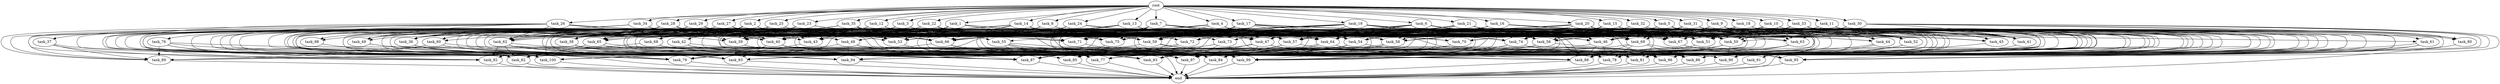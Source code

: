 digraph G {
  task_15 [size="8.012006e+11"];
  task_77 [size="6.911666e+11"];
  task_62 [size="1.530801e+11"];
  task_59 [size="8.783214e+11"];
  task_20 [size="8.512713e+11"];
  task_17 [size="2.576566e+11"];
  task_89 [size="2.358167e+11"];
  task_24 [size="3.608187e+11"];
  task_92 [size="8.306938e+11"];
  task_85 [size="5.767324e+11"];
  task_23 [size="9.074156e+11"];
  task_73 [size="2.250594e+11"];
  task_63 [size="6.234378e+11"];
  task_45 [size="3.943841e+11"];
  task_11 [size="6.612125e+11"];
  task_13 [size="5.993119e+10"];
  task_54 [size="1.515598e+11"];
  task_58 [size="1.266164e+11"];
  task_55 [size="4.137404e+11"];
  task_60 [size="7.346289e+10"];
  task_61 [size="7.215369e+11"];
  task_56 [size="9.229907e+11"];
  task_16 [size="1.857710e+11"];
  task_30 [size="4.121085e+11"];
  task_76 [size="6.670622e+11"];
  task_74 [size="6.796717e+11"];
  task_47 [size="5.123116e+11"];
  task_81 [size="5.342131e+11"];
  task_34 [size="5.545396e+11"];
  task_25 [size="6.998773e+11"];
  task_44 [size="1.787285e+11"];
  task_67 [size="4.293946e+11"];
  task_29 [size="2.900092e+11"];
  end [size="0.000000e+00"];
  task_66 [size="9.654308e+11"];
  task_2 [size="6.753584e+11"];
  task_4 [size="6.726458e+11"];
  task_86 [size="9.983026e+10"];
  task_64 [size="8.658939e+11"];
  task_36 [size="8.803283e+11"];
  task_71 [size="3.832215e+11"];
  task_94 [size="3.690417e+11"];
  task_95 [size="5.542474e+11"];
  task_96 [size="9.251779e+11"];
  task_48 [size="1.510182e+11"];
  task_53 [size="6.102340e+11"];
  task_5 [size="5.537204e+11"];
  task_79 [size="7.548305e+11"];
  task_52 [size="7.878700e+11"];
  task_31 [size="9.270374e+11"];
  task_1 [size="3.921093e+11"];
  task_82 [size="5.070493e+11"];
  task_19 [size="3.463830e+11"];
  task_40 [size="4.317681e+11"];
  task_57 [size="3.766042e+11"];
  task_83 [size="6.329411e+11"];
  task_6 [size="7.512004e+10"];
  task_80 [size="9.020094e+11"];
  task_22 [size="6.037704e+11"];
  task_99 [size="2.997765e+11"];
  task_100 [size="6.903469e+11"];
  task_84 [size="2.484287e+11"];
  task_90 [size="6.578441e+11"];
  task_49 [size="7.014193e+11"];
  task_3 [size="5.295181e+11"];
  task_14 [size="4.792635e+11"];
  task_18 [size="3.180794e+11"];
  task_42 [size="1.405671e+11"];
  task_10 [size="2.179697e+11"];
  task_70 [size="3.073289e+10"];
  task_78 [size="7.733229e+09"];
  task_50 [size="2.243819e+11"];
  task_21 [size="1.669126e+11"];
  task_32 [size="7.328364e+11"];
  task_51 [size="3.443898e+11"];
  task_46 [size="2.214167e+11"];
  task_12 [size="3.336539e+11"];
  task_9 [size="2.245092e+11"];
  task_93 [size="2.966108e+11"];
  task_43 [size="6.239391e+11"];
  task_26 [size="7.807223e+11"];
  task_41 [size="8.525766e+11"];
  task_27 [size="4.439223e+11"];
  task_68 [size="2.438864e+11"];
  task_65 [size="3.812045e+11"];
  task_39 [size="8.863581e+11"];
  task_38 [size="1.036790e+11"];
  task_72 [size="7.035950e+11"];
  task_98 [size="7.146699e+11"];
  task_28 [size="1.837014e+11"];
  task_69 [size="4.605800e+11"];
  task_88 [size="6.229682e+11"];
  task_91 [size="8.644422e+11"];
  task_8 [size="7.680579e+11"];
  task_75 [size="6.022053e+11"];
  task_33 [size="4.374254e+11"];
  root [size="0.000000e+00"];
  task_7 [size="5.280247e+11"];
  task_87 [size="9.483466e+11"];
  task_35 [size="5.203794e+11"];
  task_97 [size="9.469675e+11"];
  task_37 [size="6.704461e+11"];

  task_15 -> task_84 [size="1.182994e+07"];
  task_15 -> task_77 [size="4.607777e+07"];
  task_15 -> task_40 [size="2.539812e+07"];
  task_15 -> task_50 [size="1.495879e+07"];
  task_15 -> task_44 [size="2.553264e+07"];
  task_15 -> task_93 [size="2.966108e+07"];
  task_15 -> task_43 [size="4.799531e+07"];
  task_15 -> task_41 [size="9.473073e+07"];
  task_15 -> task_100 [size="4.060864e+07"];
  task_15 -> task_52 [size="1.125529e+08"];
  task_15 -> task_75 [size="6.022053e+07"];
  task_15 -> task_57 [size="2.510695e+07"];
  task_15 -> task_56 [size="1.153738e+08"];
  task_15 -> task_39 [size="8.057801e+07"];
  task_15 -> task_90 [size="4.111526e+07"];
  task_15 -> task_46 [size="2.012879e+07"];
  task_15 -> task_74 [size="6.178833e+07"];
  task_15 -> task_86 [size="6.655351e+06"];
  task_15 -> task_51 [size="2.459927e+07"];
  task_77 -> end [size="1.000000e-12"];
  task_62 -> task_92 [size="9.229931e+07"];
  task_62 -> task_82 [size="5.633882e+07"];
  task_62 -> task_87 [size="4.991298e+07"];
  task_62 -> task_77 [size="4.607777e+07"];
  task_62 -> task_83 [size="4.521008e+07"];
  task_62 -> task_86 [size="6.655351e+06"];
  task_62 -> task_97 [size="5.570397e+07"];
  task_59 -> task_81 [size="4.856483e+07"];
  task_59 -> task_99 [size="1.498883e+07"];
  task_59 -> task_100 [size="4.060864e+07"];
  task_20 -> task_87 [size="4.991298e+07"];
  task_20 -> task_54 [size="8.915285e+06"];
  task_20 -> task_40 [size="2.539812e+07"];
  task_20 -> task_91 [size="8.644422e+08"];
  task_20 -> task_44 [size="2.553264e+07"];
  task_20 -> task_58 [size="7.913526e+06"];
  task_20 -> task_94 [size="3.690417e+07"];
  task_20 -> task_57 [size="2.510695e+07"];
  task_20 -> task_69 [size="3.542923e+07"];
  task_20 -> task_66 [size="6.895934e+07"];
  task_20 -> task_83 [size="4.521008e+07"];
  task_20 -> task_52 [size="1.125529e+08"];
  task_20 -> task_73 [size="5.626485e+07"];
  task_20 -> task_72 [size="1.172658e+08"];
  task_20 -> task_90 [size="4.111526e+07"];
  task_20 -> task_74 [size="6.178833e+07"];
  task_20 -> task_86 [size="6.655351e+06"];
  task_20 -> task_97 [size="5.570397e+07"];
  task_17 -> task_64 [size="5.093494e+07"];
  task_17 -> task_71 [size="2.947857e+07"];
  task_17 -> task_54 [size="8.915285e+06"];
  task_17 -> task_88 [size="4.792063e+07"];
  task_17 -> task_59 [size="1.097902e+08"];
  task_17 -> task_50 [size="1.495879e+07"];
  task_17 -> task_83 [size="4.521008e+07"];
  task_17 -> task_94 [size="3.690417e+07"];
  task_17 -> task_75 [size="6.022053e+07"];
  task_17 -> task_53 [size="7.627925e+07"];
  task_17 -> task_66 [size="6.895934e+07"];
  task_17 -> task_47 [size="6.403895e+07"];
  task_17 -> task_51 [size="2.459927e+07"];
  task_17 -> task_96 [size="1.321683e+08"];
  task_17 -> task_69 [size="3.542923e+07"];
  task_17 -> task_70 [size="5.122149e+06"];
  task_17 -> task_49 [size="1.753548e+08"];
  task_17 -> task_63 [size="6.927087e+07"];
  task_17 -> task_73 [size="5.626485e+07"];
  task_17 -> task_38 [size="1.151989e+07"];
  task_89 -> end [size="1.000000e-12"];
  task_24 -> task_64 [size="5.093494e+07"];
  task_24 -> task_71 [size="2.947857e+07"];
  task_24 -> task_84 [size="1.182994e+07"];
  task_24 -> task_40 [size="2.539812e+07"];
  task_24 -> task_50 [size="1.495879e+07"];
  task_24 -> task_57 [size="2.510695e+07"];
  task_24 -> task_78 [size="6.444357e+05"];
  task_24 -> task_43 [size="4.799531e+07"];
  task_24 -> task_58 [size="7.913526e+06"];
  task_24 -> task_65 [size="2.722889e+07"];
  task_24 -> task_39 [size="8.057801e+07"];
  task_24 -> task_96 [size="1.321683e+08"];
  task_92 -> end [size="1.000000e-12"];
  task_85 -> end [size="1.000000e-12"];
  task_23 -> task_68 [size="4.064773e+07"];
  task_23 -> task_65 [size="2.722889e+07"];
  task_23 -> task_67 [size="3.303035e+07"];
  task_23 -> task_39 [size="8.057801e+07"];
  task_23 -> task_62 [size="1.093429e+07"];
  task_23 -> task_69 [size="3.542923e+07"];
  task_23 -> task_49 [size="1.753548e+08"];
  task_23 -> task_43 [size="4.799531e+07"];
  task_23 -> task_74 [size="6.178833e+07"];
  task_23 -> task_92 [size="9.229931e+07"];
  task_73 -> task_94 [size="3.690417e+07"];
  task_73 -> task_99 [size="1.498883e+07"];
  task_73 -> task_87 [size="4.991298e+07"];
  task_73 -> task_97 [size="5.570397e+07"];
  task_63 -> task_81 [size="4.856483e+07"];
  task_63 -> task_78 [size="6.444357e+05"];
  task_63 -> task_77 [size="4.607777e+07"];
  task_63 -> task_87 [size="4.991298e+07"];
  task_45 -> end [size="1.000000e-12"];
  task_11 -> task_45 [size="3.286534e+07"];
  task_11 -> task_64 [size="5.093494e+07"];
  task_11 -> task_67 [size="3.303035e+07"];
  task_11 -> task_54 [size="8.915285e+06"];
  task_11 -> task_58 [size="7.913526e+06"];
  task_11 -> task_80 [size="2.255024e+08"];
  task_11 -> task_52 [size="1.125529e+08"];
  task_11 -> task_84 [size="1.182994e+07"];
  task_11 -> task_46 [size="2.012879e+07"];
  task_11 -> task_63 [size="6.927087e+07"];
  task_11 -> task_86 [size="6.655351e+06"];
  task_11 -> task_97 [size="5.570397e+07"];
  task_13 -> task_77 [size="4.607777e+07"];
  task_13 -> task_54 [size="8.915285e+06"];
  task_13 -> task_40 [size="2.539812e+07"];
  task_13 -> task_58 [size="7.913526e+06"];
  task_13 -> task_43 [size="4.799531e+07"];
  task_13 -> task_41 [size="9.473073e+07"];
  task_13 -> task_84 [size="1.182994e+07"];
  task_13 -> task_74 [size="6.178833e+07"];
  task_13 -> task_62 [size="1.093429e+07"];
  task_13 -> task_48 [size="5.033938e+07"];
  task_13 -> task_75 [size="6.022053e+07"];
  task_13 -> task_65 [size="2.722889e+07"];
  task_13 -> task_67 [size="3.303035e+07"];
  task_13 -> task_69 [size="3.542923e+07"];
  task_13 -> task_97 [size="5.570397e+07"];
  task_13 -> task_46 [size="2.012879e+07"];
  task_13 -> task_47 [size="6.403895e+07"];
  task_13 -> task_51 [size="2.459927e+07"];
  task_54 -> task_82 [size="5.633882e+07"];
  task_54 -> task_83 [size="4.521008e+07"];
  task_54 -> task_87 [size="4.991298e+07"];
  task_54 -> task_84 [size="1.182994e+07"];
  task_54 -> task_88 [size="4.792063e+07"];
  task_58 -> task_99 [size="1.498883e+07"];
  task_58 -> task_100 [size="4.060864e+07"];
  task_55 -> task_99 [size="1.498883e+07"];
  task_55 -> task_87 [size="4.991298e+07"];
  task_55 -> task_77 [size="4.607777e+07"];
  task_55 -> task_90 [size="4.111526e+07"];
  task_55 -> task_78 [size="6.444357e+05"];
  task_55 -> task_83 [size="4.521008e+07"];
  task_60 -> task_94 [size="3.690417e+07"];
  task_60 -> task_84 [size="1.182994e+07"];
  task_60 -> task_89 [size="2.947709e+07"];
  task_61 -> task_95 [size="9.237456e+07"];
  task_61 -> task_99 [size="1.498883e+07"];
  task_61 -> task_90 [size="4.111526e+07"];
  task_56 -> task_99 [size="1.498883e+07"];
  task_56 -> task_86 [size="6.655351e+06"];
  task_56 -> task_79 [size="6.862096e+07"];
  task_16 -> task_82 [size="5.633882e+07"];
  task_16 -> task_71 [size="2.947857e+07"];
  task_16 -> task_51 [size="2.459927e+07"];
  task_16 -> task_54 [size="8.915285e+06"];
  task_16 -> task_50 [size="1.495879e+07"];
  task_16 -> task_93 [size="2.966108e+07"];
  task_16 -> task_43 [size="4.799531e+07"];
  task_16 -> task_41 [size="9.473073e+07"];
  task_16 -> task_63 [size="6.927087e+07"];
  task_16 -> task_75 [size="6.022053e+07"];
  task_16 -> task_67 [size="3.303035e+07"];
  task_16 -> task_96 [size="1.321683e+08"];
  task_16 -> task_52 [size="1.125529e+08"];
  task_16 -> task_73 [size="5.626485e+07"];
  task_16 -> task_74 [size="6.178833e+07"];
  task_16 -> task_47 [size="6.403895e+07"];
  task_30 -> task_64 [size="5.093494e+07"];
  task_30 -> task_58 [size="7.913526e+06"];
  task_30 -> task_50 [size="1.495879e+07"];
  task_30 -> task_78 [size="6.444357e+05"];
  task_30 -> task_41 [size="9.473073e+07"];
  task_30 -> task_100 [size="4.060864e+07"];
  task_30 -> task_80 [size="2.255024e+08"];
  task_30 -> task_61 [size="3.607684e+08"];
  task_30 -> task_66 [size="6.895934e+07"];
  task_30 -> task_67 [size="3.303035e+07"];
  task_30 -> task_70 [size="5.122149e+06"];
  task_30 -> task_90 [size="4.111526e+07"];
  task_76 -> task_92 [size="9.229931e+07"];
  task_76 -> task_81 [size="4.856483e+07"];
  task_76 -> task_94 [size="3.690417e+07"];
  task_76 -> task_100 [size="4.060864e+07"];
  task_76 -> task_89 [size="2.947709e+07"];
  task_74 -> task_90 [size="4.111526e+07"];
  task_74 -> task_84 [size="1.182994e+07"];
  task_74 -> task_97 [size="5.570397e+07"];
  task_47 -> task_99 [size="1.498883e+07"];
  task_47 -> task_87 [size="4.991298e+07"];
  task_47 -> task_96 [size="1.321683e+08"];
  task_47 -> task_90 [size="4.111526e+07"];
  task_47 -> task_97 [size="5.570397e+07"];
  task_47 -> task_89 [size="2.947709e+07"];
  task_81 -> end [size="1.000000e-12"];
  task_34 -> task_92 [size="9.229931e+07"];
  task_34 -> task_82 [size="5.633882e+07"];
  task_34 -> task_66 [size="6.895934e+07"];
  task_34 -> task_87 [size="4.991298e+07"];
  task_34 -> task_40 [size="2.539812e+07"];
  task_34 -> task_46 [size="2.012879e+07"];
  task_34 -> task_71 [size="2.947857e+07"];
  task_34 -> task_43 [size="4.799531e+07"];
  task_34 -> task_74 [size="6.178833e+07"];
  task_34 -> task_100 [size="4.060864e+07"];
  task_25 -> task_64 [size="5.093494e+07"];
  task_25 -> task_39 [size="8.057801e+07"];
  task_25 -> task_54 [size="8.915285e+06"];
  task_25 -> task_62 [size="1.093429e+07"];
  task_25 -> task_70 [size="5.122149e+06"];
  task_25 -> task_57 [size="2.510695e+07"];
  task_25 -> task_40 [size="2.539812e+07"];
  task_25 -> task_43 [size="4.799531e+07"];
  task_25 -> task_68 [size="4.064773e+07"];
  task_25 -> task_100 [size="4.060864e+07"];
  task_25 -> task_75 [size="6.022053e+07"];
  task_25 -> task_99 [size="1.498883e+07"];
  task_25 -> task_51 [size="2.459927e+07"];
  task_25 -> task_49 [size="1.753548e+08"];
  task_25 -> task_98 [size="3.573350e+08"];
  task_25 -> task_87 [size="4.991298e+07"];
  task_44 -> task_86 [size="6.655351e+06"];
  task_44 -> task_88 [size="4.792063e+07"];
  task_67 -> task_95 [size="9.237456e+07"];
  task_29 -> task_64 [size="5.093494e+07"];
  task_29 -> task_36 [size="1.467214e+08"];
  task_29 -> task_81 [size="4.856483e+07"];
  task_29 -> task_99 [size="1.498883e+07"];
  task_29 -> task_40 [size="2.539812e+07"];
  task_29 -> task_57 [size="2.510695e+07"];
  task_29 -> task_93 [size="2.966108e+07"];
  task_29 -> task_100 [size="4.060864e+07"];
  task_29 -> task_65 [size="2.722889e+07"];
  task_29 -> task_56 [size="1.153738e+08"];
  task_29 -> task_79 [size="6.862096e+07"];
  task_29 -> task_72 [size="1.172658e+08"];
  task_29 -> task_53 [size="7.627925e+07"];
  task_29 -> task_47 [size="6.403895e+07"];
  task_66 -> task_97 [size="5.570397e+07"];
  task_66 -> task_79 [size="6.862096e+07"];
  task_66 -> task_77 [size="4.607777e+07"];
  task_66 -> task_84 [size="1.182994e+07"];
  task_66 -> task_83 [size="4.521008e+07"];
  task_2 -> task_42 [size="1.405671e+08"];
  task_2 -> task_77 [size="4.607777e+07"];
  task_2 -> task_60 [size="2.448763e+07"];
  task_2 -> task_39 [size="8.057801e+07"];
  task_2 -> task_58 [size="7.913526e+06"];
  task_2 -> task_78 [size="6.444357e+05"];
  task_2 -> task_84 [size="1.182994e+07"];
  task_2 -> task_62 [size="1.093429e+07"];
  task_2 -> task_99 [size="1.498883e+07"];
  task_2 -> task_79 [size="6.862096e+07"];
  task_2 -> task_67 [size="3.303035e+07"];
  task_2 -> task_83 [size="4.521008e+07"];
  task_2 -> task_88 [size="4.792063e+07"];
  task_2 -> task_53 [size="7.627925e+07"];
  task_2 -> task_97 [size="5.570397e+07"];
  task_4 -> task_64 [size="5.093494e+07"];
  task_4 -> task_36 [size="1.467214e+08"];
  task_4 -> task_67 [size="3.303035e+07"];
  task_4 -> task_54 [size="8.915285e+06"];
  task_4 -> task_59 [size="1.097902e+08"];
  task_4 -> task_55 [size="2.068702e+08"];
  task_4 -> task_74 [size="6.178833e+07"];
  task_4 -> task_48 [size="5.033938e+07"];
  task_4 -> task_53 [size="7.627925e+07"];
  task_4 -> task_66 [size="6.895934e+07"];
  task_4 -> task_84 [size="1.182994e+07"];
  task_4 -> task_50 [size="1.495879e+07"];
  task_4 -> task_69 [size="3.542923e+07"];
  task_4 -> task_56 [size="1.153738e+08"];
  task_4 -> task_98 [size="3.573350e+08"];
  task_4 -> task_86 [size="6.655351e+06"];
  task_86 -> end [size="1.000000e-12"];
  task_64 -> task_84 [size="1.182994e+07"];
  task_64 -> task_86 [size="6.655351e+06"];
  task_64 -> task_87 [size="4.991298e+07"];
  task_36 -> task_94 [size="3.690417e+07"];
  task_36 -> task_77 [size="4.607777e+07"];
  task_36 -> task_100 [size="4.060864e+07"];
  task_71 -> end [size="1.000000e-12"];
  task_94 -> end [size="1.000000e-12"];
  task_95 -> end [size="1.000000e-12"];
  task_96 -> end [size="1.000000e-12"];
  task_48 -> task_87 [size="4.991298e+07"];
  task_48 -> task_88 [size="4.792063e+07"];
  task_48 -> task_94 [size="3.690417e+07"];
  task_48 -> task_84 [size="1.182994e+07"];
  task_48 -> task_89 [size="2.947709e+07"];
  task_53 -> task_87 [size="4.991298e+07"];
  task_5 -> task_45 [size="3.286534e+07"];
  task_5 -> task_64 [size="5.093494e+07"];
  task_5 -> task_67 [size="3.303035e+07"];
  task_5 -> task_77 [size="4.607777e+07"];
  task_5 -> task_40 [size="2.539812e+07"];
  task_5 -> task_70 [size="5.122149e+06"];
  task_5 -> task_79 [size="6.862096e+07"];
  task_5 -> task_75 [size="6.022053e+07"];
  task_5 -> task_50 [size="1.495879e+07"];
  task_5 -> task_56 [size="1.153738e+08"];
  task_5 -> task_84 [size="1.182994e+07"];
  task_5 -> task_96 [size="1.321683e+08"];
  task_5 -> task_69 [size="3.542923e+07"];
  task_5 -> task_88 [size="4.792063e+07"];
  task_5 -> task_47 [size="6.403895e+07"];
  task_79 -> end [size="1.000000e-12"];
  task_52 -> task_84 [size="1.182994e+07"];
  task_52 -> task_88 [size="4.792063e+07"];
  task_31 -> task_45 [size="3.286534e+07"];
  task_31 -> task_78 [size="6.444357e+05"];
  task_31 -> task_84 [size="1.182994e+07"];
  task_31 -> task_54 [size="8.915285e+06"];
  task_31 -> task_60 [size="2.448763e+07"];
  task_31 -> task_59 [size="1.097902e+08"];
  task_31 -> task_58 [size="7.913526e+06"];
  task_31 -> task_100 [size="4.060864e+07"];
  task_31 -> task_46 [size="2.012879e+07"];
  task_31 -> task_65 [size="2.722889e+07"];
  task_31 -> task_51 [size="2.459927e+07"];
  task_31 -> task_67 [size="3.303035e+07"];
  task_31 -> task_69 [size="3.542923e+07"];
  task_31 -> task_88 [size="4.792063e+07"];
  task_31 -> task_81 [size="4.856483e+07"];
  task_31 -> task_63 [size="6.927087e+07"];
  task_31 -> task_97 [size="5.570397e+07"];
  task_1 -> task_36 [size="1.467214e+08"];
  task_1 -> task_71 [size="2.947857e+07"];
  task_1 -> task_54 [size="8.915285e+06"];
  task_1 -> task_58 [size="7.913526e+06"];
  task_1 -> task_50 [size="1.495879e+07"];
  task_1 -> task_57 [size="2.510695e+07"];
  task_1 -> task_43 [size="4.799531e+07"];
  task_1 -> task_89 [size="2.947709e+07"];
  task_1 -> task_53 [size="7.627925e+07"];
  task_1 -> task_66 [size="6.895934e+07"];
  task_1 -> task_39 [size="8.057801e+07"];
  task_1 -> task_79 [size="6.862096e+07"];
  task_1 -> task_70 [size="5.122149e+06"];
  task_1 -> task_63 [size="6.927087e+07"];
  task_1 -> task_65 [size="2.722889e+07"];
  task_1 -> task_97 [size="5.570397e+07"];
  task_82 -> end [size="1.000000e-12"];
  task_19 -> task_36 [size="1.467214e+08"];
  task_19 -> task_81 [size="4.856483e+07"];
  task_19 -> task_87 [size="4.991298e+07"];
  task_19 -> task_54 [size="8.915285e+06"];
  task_19 -> task_62 [size="1.093429e+07"];
  task_19 -> task_59 [size="1.097902e+08"];
  task_19 -> task_57 [size="2.510695e+07"];
  task_19 -> task_88 [size="4.792063e+07"];
  task_19 -> task_63 [size="6.927087e+07"];
  task_19 -> task_61 [size="3.607684e+08"];
  task_19 -> task_41 [size="9.473073e+07"];
  task_19 -> task_68 [size="4.064773e+07"];
  task_19 -> task_99 [size="1.498883e+07"];
  task_19 -> task_83 [size="4.521008e+07"];
  task_19 -> task_69 [size="3.542923e+07"];
  task_19 -> task_72 [size="1.172658e+08"];
  task_19 -> task_74 [size="6.178833e+07"];
  task_19 -> task_92 [size="9.229931e+07"];
  task_40 -> task_93 [size="2.966108e+07"];
  task_40 -> task_99 [size="1.498883e+07"];
  task_40 -> task_78 [size="6.444357e+05"];
  task_40 -> task_77 [size="4.607777e+07"];
  task_57 -> task_97 [size="5.570397e+07"];
  task_57 -> task_83 [size="4.521008e+07"];
  task_57 -> task_96 [size="1.321683e+08"];
  task_83 -> end [size="1.000000e-12"];
  task_6 -> task_64 [size="5.093494e+07"];
  task_6 -> task_67 [size="3.303035e+07"];
  task_6 -> task_77 [size="4.607777e+07"];
  task_6 -> task_58 [size="7.913526e+06"];
  task_6 -> task_50 [size="1.495879e+07"];
  task_6 -> task_57 [size="2.510695e+07"];
  task_6 -> task_68 [size="4.064773e+07"];
  task_6 -> task_56 [size="1.153738e+08"];
  task_6 -> task_39 [size="8.057801e+07"];
  task_6 -> task_83 [size="4.521008e+07"];
  task_6 -> task_69 [size="3.542923e+07"];
  task_6 -> task_66 [size="6.895934e+07"];
  task_6 -> task_97 [size="5.570397e+07"];
  task_6 -> task_63 [size="6.927087e+07"];
  task_6 -> task_47 [size="6.403895e+07"];
  task_6 -> task_51 [size="2.459927e+07"];
  task_80 -> end [size="1.000000e-12"];
  task_22 -> task_64 [size="5.093494e+07"];
  task_22 -> task_62 [size="1.093429e+07"];
  task_22 -> task_50 [size="1.495879e+07"];
  task_22 -> task_88 [size="4.792063e+07"];
  task_22 -> task_43 [size="4.799531e+07"];
  task_22 -> task_58 [size="7.913526e+06"];
  task_22 -> task_65 [size="2.722889e+07"];
  task_22 -> task_66 [size="6.895934e+07"];
  task_22 -> task_55 [size="2.068702e+08"];
  task_22 -> task_38 [size="1.151989e+07"];
  task_22 -> task_40 [size="2.539812e+07"];
  task_22 -> task_90 [size="4.111526e+07"];
  task_22 -> task_47 [size="6.403895e+07"];
  task_99 -> end [size="1.000000e-12"];
  task_100 -> end [size="1.000000e-12"];
  task_84 -> end [size="1.000000e-12"];
  task_90 -> end [size="1.000000e-12"];
  task_49 -> task_85 [size="1.922441e+08"];
  task_49 -> task_84 [size="1.182994e+07"];
  task_3 -> task_45 [size="3.286534e+07"];
  task_3 -> task_36 [size="1.467214e+08"];
  task_3 -> task_71 [size="2.947857e+07"];
  task_3 -> task_54 [size="8.915285e+06"];
  task_3 -> task_40 [size="2.539812e+07"];
  task_3 -> task_50 [size="1.495879e+07"];
  task_3 -> task_57 [size="2.510695e+07"];
  task_3 -> task_62 [size="1.093429e+07"];
  task_3 -> task_43 [size="4.799531e+07"];
  task_3 -> task_100 [size="4.060864e+07"];
  task_3 -> task_67 [size="3.303035e+07"];
  task_3 -> task_38 [size="1.151989e+07"];
  task_3 -> task_79 [size="6.862096e+07"];
  task_14 -> task_64 [size="5.093494e+07"];
  task_14 -> task_93 [size="2.966108e+07"];
  task_14 -> task_84 [size="1.182994e+07"];
  task_14 -> task_54 [size="8.915285e+06"];
  task_14 -> task_40 [size="2.539812e+07"];
  task_14 -> task_59 [size="1.097902e+08"];
  task_14 -> task_50 [size="1.495879e+07"];
  task_14 -> task_44 [size="2.553264e+07"];
  task_14 -> task_62 [size="1.093429e+07"];
  task_14 -> task_41 [size="9.473073e+07"];
  task_14 -> task_100 [size="4.060864e+07"];
  task_14 -> task_94 [size="3.690417e+07"];
  task_14 -> task_75 [size="6.022053e+07"];
  task_14 -> task_65 [size="2.722889e+07"];
  task_14 -> task_66 [size="6.895934e+07"];
  task_14 -> task_39 [size="8.057801e+07"];
  task_14 -> task_38 [size="1.151989e+07"];
  task_14 -> task_46 [size="2.012879e+07"];
  task_14 -> task_86 [size="6.655351e+06"];
  task_14 -> task_51 [size="2.459927e+07"];
  task_18 -> task_45 [size="3.286534e+07"];
  task_18 -> task_82 [size="5.633882e+07"];
  task_18 -> task_78 [size="6.444357e+05"];
  task_18 -> task_54 [size="8.915285e+06"];
  task_18 -> task_40 [size="2.539812e+07"];
  task_18 -> task_59 [size="1.097902e+08"];
  task_18 -> task_62 [size="1.093429e+07"];
  task_18 -> task_41 [size="9.473073e+07"];
  task_18 -> task_80 [size="2.255024e+08"];
  task_18 -> task_75 [size="6.022053e+07"];
  task_18 -> task_99 [size="1.498883e+07"];
  task_18 -> task_39 [size="8.057801e+07"];
  task_18 -> task_51 [size="2.459927e+07"];
  task_18 -> task_83 [size="4.521008e+07"];
  task_18 -> task_52 [size="1.125529e+08"];
  task_18 -> task_88 [size="4.792063e+07"];
  task_18 -> task_72 [size="1.172658e+08"];
  task_18 -> task_53 [size="7.627925e+07"];
  task_18 -> task_90 [size="4.111526e+07"];
  task_18 -> task_81 [size="4.856483e+07"];
  task_18 -> task_92 [size="9.229931e+07"];
  task_42 -> task_99 [size="1.498883e+07"];
  task_42 -> task_83 [size="4.521008e+07"];
  task_42 -> task_97 [size="5.570397e+07"];
  task_42 -> task_90 [size="4.111526e+07"];
  task_10 -> task_45 [size="3.286534e+07"];
  task_10 -> task_71 [size="2.947857e+07"];
  task_10 -> task_87 [size="4.991298e+07"];
  task_10 -> task_54 [size="8.915285e+06"];
  task_10 -> task_50 [size="1.495879e+07"];
  task_10 -> task_57 [size="2.510695e+07"];
  task_10 -> task_94 [size="3.690417e+07"];
  task_10 -> task_99 [size="1.498883e+07"];
  task_10 -> task_56 [size="1.153738e+08"];
  task_10 -> task_51 [size="2.459927e+07"];
  task_10 -> task_90 [size="4.111526e+07"];
  task_10 -> task_46 [size="2.012879e+07"];
  task_10 -> task_63 [size="6.927087e+07"];
  task_10 -> task_86 [size="6.655351e+06"];
  task_70 -> task_99 [size="1.498883e+07"];
  task_78 -> end [size="1.000000e-12"];
  task_50 -> task_78 [size="6.444357e+05"];
  task_50 -> task_100 [size="4.060864e+07"];
  task_50 -> task_90 [size="4.111526e+07"];
  task_21 -> task_45 [size="3.286534e+07"];
  task_21 -> task_64 [size="5.093494e+07"];
  task_21 -> task_81 [size="4.856483e+07"];
  task_21 -> task_71 [size="2.947857e+07"];
  task_21 -> task_78 [size="6.444357e+05"];
  task_21 -> task_62 [size="1.093429e+07"];
  task_21 -> task_70 [size="5.122149e+06"];
  task_21 -> task_58 [size="7.913526e+06"];
  task_21 -> task_80 [size="2.255024e+08"];
  task_21 -> task_52 [size="1.125529e+08"];
  task_21 -> task_92 [size="9.229931e+07"];
  task_21 -> task_65 [size="2.722889e+07"];
  task_21 -> task_40 [size="2.539812e+07"];
  task_21 -> task_51 [size="2.459927e+07"];
  task_21 -> task_38 [size="1.151989e+07"];
  task_21 -> task_46 [size="2.012879e+07"];
  task_21 -> task_72 [size="1.172658e+08"];
  task_21 -> task_69 [size="3.542923e+07"];
  task_21 -> task_63 [size="6.927087e+07"];
  task_32 -> task_64 [size="5.093494e+07"];
  task_32 -> task_81 [size="4.856483e+07"];
  task_32 -> task_71 [size="2.947857e+07"];
  task_32 -> task_67 [size="3.303035e+07"];
  task_32 -> task_58 [size="7.913526e+06"];
  task_32 -> task_43 [size="4.799531e+07"];
  task_32 -> task_41 [size="9.473073e+07"];
  task_32 -> task_66 [size="6.895934e+07"];
  task_32 -> task_84 [size="1.182994e+07"];
  task_32 -> task_69 [size="3.542923e+07"];
  task_32 -> task_74 [size="6.178833e+07"];
  task_32 -> task_86 [size="6.655351e+06"];
  task_32 -> task_97 [size="5.570397e+07"];
  task_51 -> task_85 [size="1.922441e+08"];
  task_46 -> task_78 [size="6.444357e+05"];
  task_46 -> task_99 [size="1.498883e+07"];
  task_46 -> task_88 [size="4.792063e+07"];
  task_12 -> task_87 [size="4.991298e+07"];
  task_12 -> task_40 [size="2.539812e+07"];
  task_12 -> task_59 [size="1.097902e+08"];
  task_12 -> task_52 [size="1.125529e+08"];
  task_12 -> task_58 [size="7.913526e+06"];
  task_12 -> task_75 [size="6.022053e+07"];
  task_12 -> task_100 [size="4.060864e+07"];
  task_12 -> task_89 [size="2.947709e+07"];
  task_12 -> task_62 [size="1.093429e+07"];
  task_12 -> task_46 [size="2.012879e+07"];
  task_12 -> task_68 [size="4.064773e+07"];
  task_12 -> task_65 [size="2.722889e+07"];
  task_12 -> task_38 [size="1.151989e+07"];
  task_12 -> task_69 [size="3.542923e+07"];
  task_12 -> task_72 [size="1.172658e+08"];
  task_12 -> task_90 [size="4.111526e+07"];
  task_9 -> task_45 [size="3.286534e+07"];
  task_9 -> task_64 [size="5.093494e+07"];
  task_9 -> task_54 [size="8.915285e+06"];
  task_9 -> task_50 [size="1.495879e+07"];
  task_9 -> task_44 [size="2.553264e+07"];
  task_9 -> task_90 [size="4.111526e+07"];
  task_9 -> task_41 [size="9.473073e+07"];
  task_9 -> task_99 [size="1.498883e+07"];
  task_9 -> task_86 [size="6.655351e+06"];
  task_9 -> task_51 [size="2.459927e+07"];
  task_9 -> task_96 [size="1.321683e+08"];
  task_9 -> task_46 [size="2.012879e+07"];
  task_9 -> task_53 [size="7.627925e+07"];
  task_9 -> task_57 [size="2.510695e+07"];
  task_9 -> task_65 [size="2.722889e+07"];
  task_93 -> end [size="1.000000e-12"];
  task_43 -> task_79 [size="6.862096e+07"];
  task_26 -> task_64 [size="5.093494e+07"];
  task_26 -> task_82 [size="5.633882e+07"];
  task_26 -> task_71 [size="2.947857e+07"];
  task_26 -> task_87 [size="4.991298e+07"];
  task_26 -> task_62 [size="1.093429e+07"];
  task_26 -> task_58 [size="7.913526e+06"];
  task_26 -> task_89 [size="2.947709e+07"];
  task_26 -> task_99 [size="1.498883e+07"];
  task_26 -> task_66 [size="6.895934e+07"];
  task_26 -> task_39 [size="8.057801e+07"];
  task_26 -> task_79 [size="6.862096e+07"];
  task_26 -> task_46 [size="2.012879e+07"];
  task_26 -> task_49 [size="1.753548e+08"];
  task_41 -> task_95 [size="9.237456e+07"];
  task_27 -> task_45 [size="3.286534e+07"];
  task_27 -> task_64 [size="5.093494e+07"];
  task_27 -> task_93 [size="2.966108e+07"];
  task_27 -> task_54 [size="8.915285e+06"];
  task_27 -> task_60 [size="2.448763e+07"];
  task_27 -> task_44 [size="2.553264e+07"];
  task_27 -> task_40 [size="2.539812e+07"];
  task_27 -> task_100 [size="4.060864e+07"];
  task_27 -> task_62 [size="1.093429e+07"];
  task_27 -> task_48 [size="5.033938e+07"];
  task_27 -> task_73 [size="5.626485e+07"];
  task_27 -> task_37 [size="6.704461e+08"];
  task_27 -> task_76 [size="6.670622e+08"];
  task_68 -> task_95 [size="9.237456e+07"];
  task_68 -> task_82 [size="5.633882e+07"];
  task_68 -> task_87 [size="4.991298e+07"];
  task_68 -> task_84 [size="1.182994e+07"];
  task_68 -> task_83 [size="4.521008e+07"];
  task_65 -> task_82 [size="5.633882e+07"];
  task_65 -> task_94 [size="3.690417e+07"];
  task_65 -> task_84 [size="1.182994e+07"];
  task_39 -> task_93 [size="2.966108e+07"];
  task_39 -> task_90 [size="4.111526e+07"];
  task_39 -> task_86 [size="6.655351e+06"];
  task_39 -> task_97 [size="5.570397e+07"];
  task_38 -> task_81 [size="4.856483e+07"];
  task_38 -> task_83 [size="4.521008e+07"];
  task_38 -> task_93 [size="2.966108e+07"];
  task_38 -> task_97 [size="5.570397e+07"];
  task_72 -> task_93 [size="2.966108e+07"];
  task_72 -> task_87 [size="4.991298e+07"];
  task_98 -> end [size="1.000000e-12"];
  task_28 -> task_45 [size="3.286534e+07"];
  task_28 -> task_36 [size="1.467214e+08"];
  task_28 -> task_65 [size="2.722889e+07"];
  task_28 -> task_39 [size="8.057801e+07"];
  task_28 -> task_79 [size="6.862096e+07"];
  task_28 -> task_59 [size="1.097902e+08"];
  task_28 -> task_62 [size="1.093429e+07"];
  task_28 -> task_57 [size="2.510695e+07"];
  task_28 -> task_40 [size="2.539812e+07"];
  task_28 -> task_100 [size="4.060864e+07"];
  task_28 -> task_38 [size="1.151989e+07"];
  task_69 -> task_95 [size="9.237456e+07"];
  task_69 -> task_78 [size="6.444357e+05"];
  task_69 -> task_84 [size="1.182994e+07"];
  task_69 -> task_86 [size="6.655351e+06"];
  task_69 -> task_88 [size="4.792063e+07"];
  task_88 -> end [size="1.000000e-12"];
  task_91 -> end [size="1.000000e-12"];
  task_8 -> task_87 [size="4.991298e+07"];
  task_8 -> task_77 [size="4.607777e+07"];
  task_8 -> task_58 [size="7.913526e+06"];
  task_8 -> task_57 [size="2.510695e+07"];
  task_8 -> task_40 [size="2.539812e+07"];
  task_8 -> task_43 [size="4.799531e+07"];
  task_8 -> task_65 [size="2.722889e+07"];
  task_8 -> task_56 [size="1.153738e+08"];
  task_8 -> task_51 [size="2.459927e+07"];
  task_8 -> task_69 [size="3.542923e+07"];
  task_8 -> task_66 [size="6.895934e+07"];
  task_8 -> task_86 [size="6.655351e+06"];
  task_75 -> task_85 [size="1.922441e+08"];
  task_75 -> task_77 [size="4.607777e+07"];
  task_33 -> task_64 [size="5.093494e+07"];
  task_33 -> task_81 [size="4.856483e+07"];
  task_33 -> task_71 [size="2.947857e+07"];
  task_33 -> task_57 [size="2.510695e+07"];
  task_33 -> task_77 [size="4.607777e+07"];
  task_33 -> task_58 [size="7.913526e+06"];
  task_33 -> task_50 [size="1.495879e+07"];
  task_33 -> task_44 [size="2.553264e+07"];
  task_33 -> task_90 [size="4.111526e+07"];
  task_33 -> task_74 [size="6.178833e+07"];
  task_33 -> task_79 [size="6.862096e+07"];
  task_33 -> task_95 [size="9.237456e+07"];
  root -> task_1 [size="1.000000e-12"];
  root -> task_19 [size="1.000000e-12"];
  root -> task_5 [size="1.000000e-12"];
  root -> task_25 [size="1.000000e-12"];
  root -> task_11 [size="1.000000e-12"];
  root -> task_12 [size="1.000000e-12"];
  root -> task_9 [size="1.000000e-12"];
  root -> task_20 [size="1.000000e-12"];
  root -> task_6 [size="1.000000e-12"];
  root -> task_17 [size="1.000000e-12"];
  root -> task_26 [size="1.000000e-12"];
  root -> task_24 [size="1.000000e-12"];
  root -> task_27 [size="1.000000e-12"];
  root -> task_22 [size="1.000000e-12"];
  root -> task_7 [size="1.000000e-12"];
  root -> task_15 [size="1.000000e-12"];
  root -> task_23 [size="1.000000e-12"];
  root -> task_2 [size="1.000000e-12"];
  root -> task_3 [size="1.000000e-12"];
  root -> task_28 [size="1.000000e-12"];
  root -> task_29 [size="1.000000e-12"];
  root -> task_14 [size="1.000000e-12"];
  root -> task_18 [size="1.000000e-12"];
  root -> task_13 [size="1.000000e-12"];
  root -> task_10 [size="1.000000e-12"];
  root -> task_8 [size="1.000000e-12"];
  root -> task_33 [size="1.000000e-12"];
  root -> task_21 [size="1.000000e-12"];
  root -> task_16 [size="1.000000e-12"];
  root -> task_34 [size="1.000000e-12"];
  root -> task_35 [size="1.000000e-12"];
  root -> task_32 [size="1.000000e-12"];
  root -> task_31 [size="1.000000e-12"];
  root -> task_4 [size="1.000000e-12"];
  root -> task_30 [size="1.000000e-12"];
  task_7 -> task_45 [size="3.286534e+07"];
  task_7 -> task_71 [size="2.947857e+07"];
  task_7 -> task_67 [size="3.303035e+07"];
  task_7 -> task_77 [size="4.607777e+07"];
  task_7 -> task_44 [size="2.553264e+07"];
  task_7 -> task_43 [size="4.799531e+07"];
  task_7 -> task_68 [size="4.064773e+07"];
  task_7 -> task_57 [size="2.510695e+07"];
  task_7 -> task_75 [size="6.022053e+07"];
  task_7 -> task_99 [size="1.498883e+07"];
  task_7 -> task_56 [size="1.153738e+08"];
  task_7 -> task_51 [size="2.459927e+07"];
  task_7 -> task_38 [size="1.151989e+07"];
  task_7 -> task_66 [size="6.895934e+07"];
  task_7 -> task_74 [size="6.178833e+07"];
  task_7 -> task_47 [size="6.403895e+07"];
  task_7 -> task_92 [size="9.229931e+07"];
  task_87 -> end [size="1.000000e-12"];
  task_35 -> task_45 [size="3.286534e+07"];
  task_35 -> task_65 [size="2.722889e+07"];
  task_35 -> task_66 [size="6.895934e+07"];
  task_35 -> task_54 [size="8.915285e+06"];
  task_35 -> task_38 [size="1.151989e+07"];
  task_35 -> task_71 [size="2.947857e+07"];
  task_35 -> task_93 [size="2.966108e+07"];
  task_35 -> task_53 [size="7.627925e+07"];
  task_35 -> task_100 [size="4.060864e+07"];
  task_97 -> end [size="1.000000e-12"];
  task_37 -> task_92 [size="9.229931e+07"];
  task_37 -> task_82 [size="5.633882e+07"];
  task_37 -> task_89 [size="2.947709e+07"];
}
